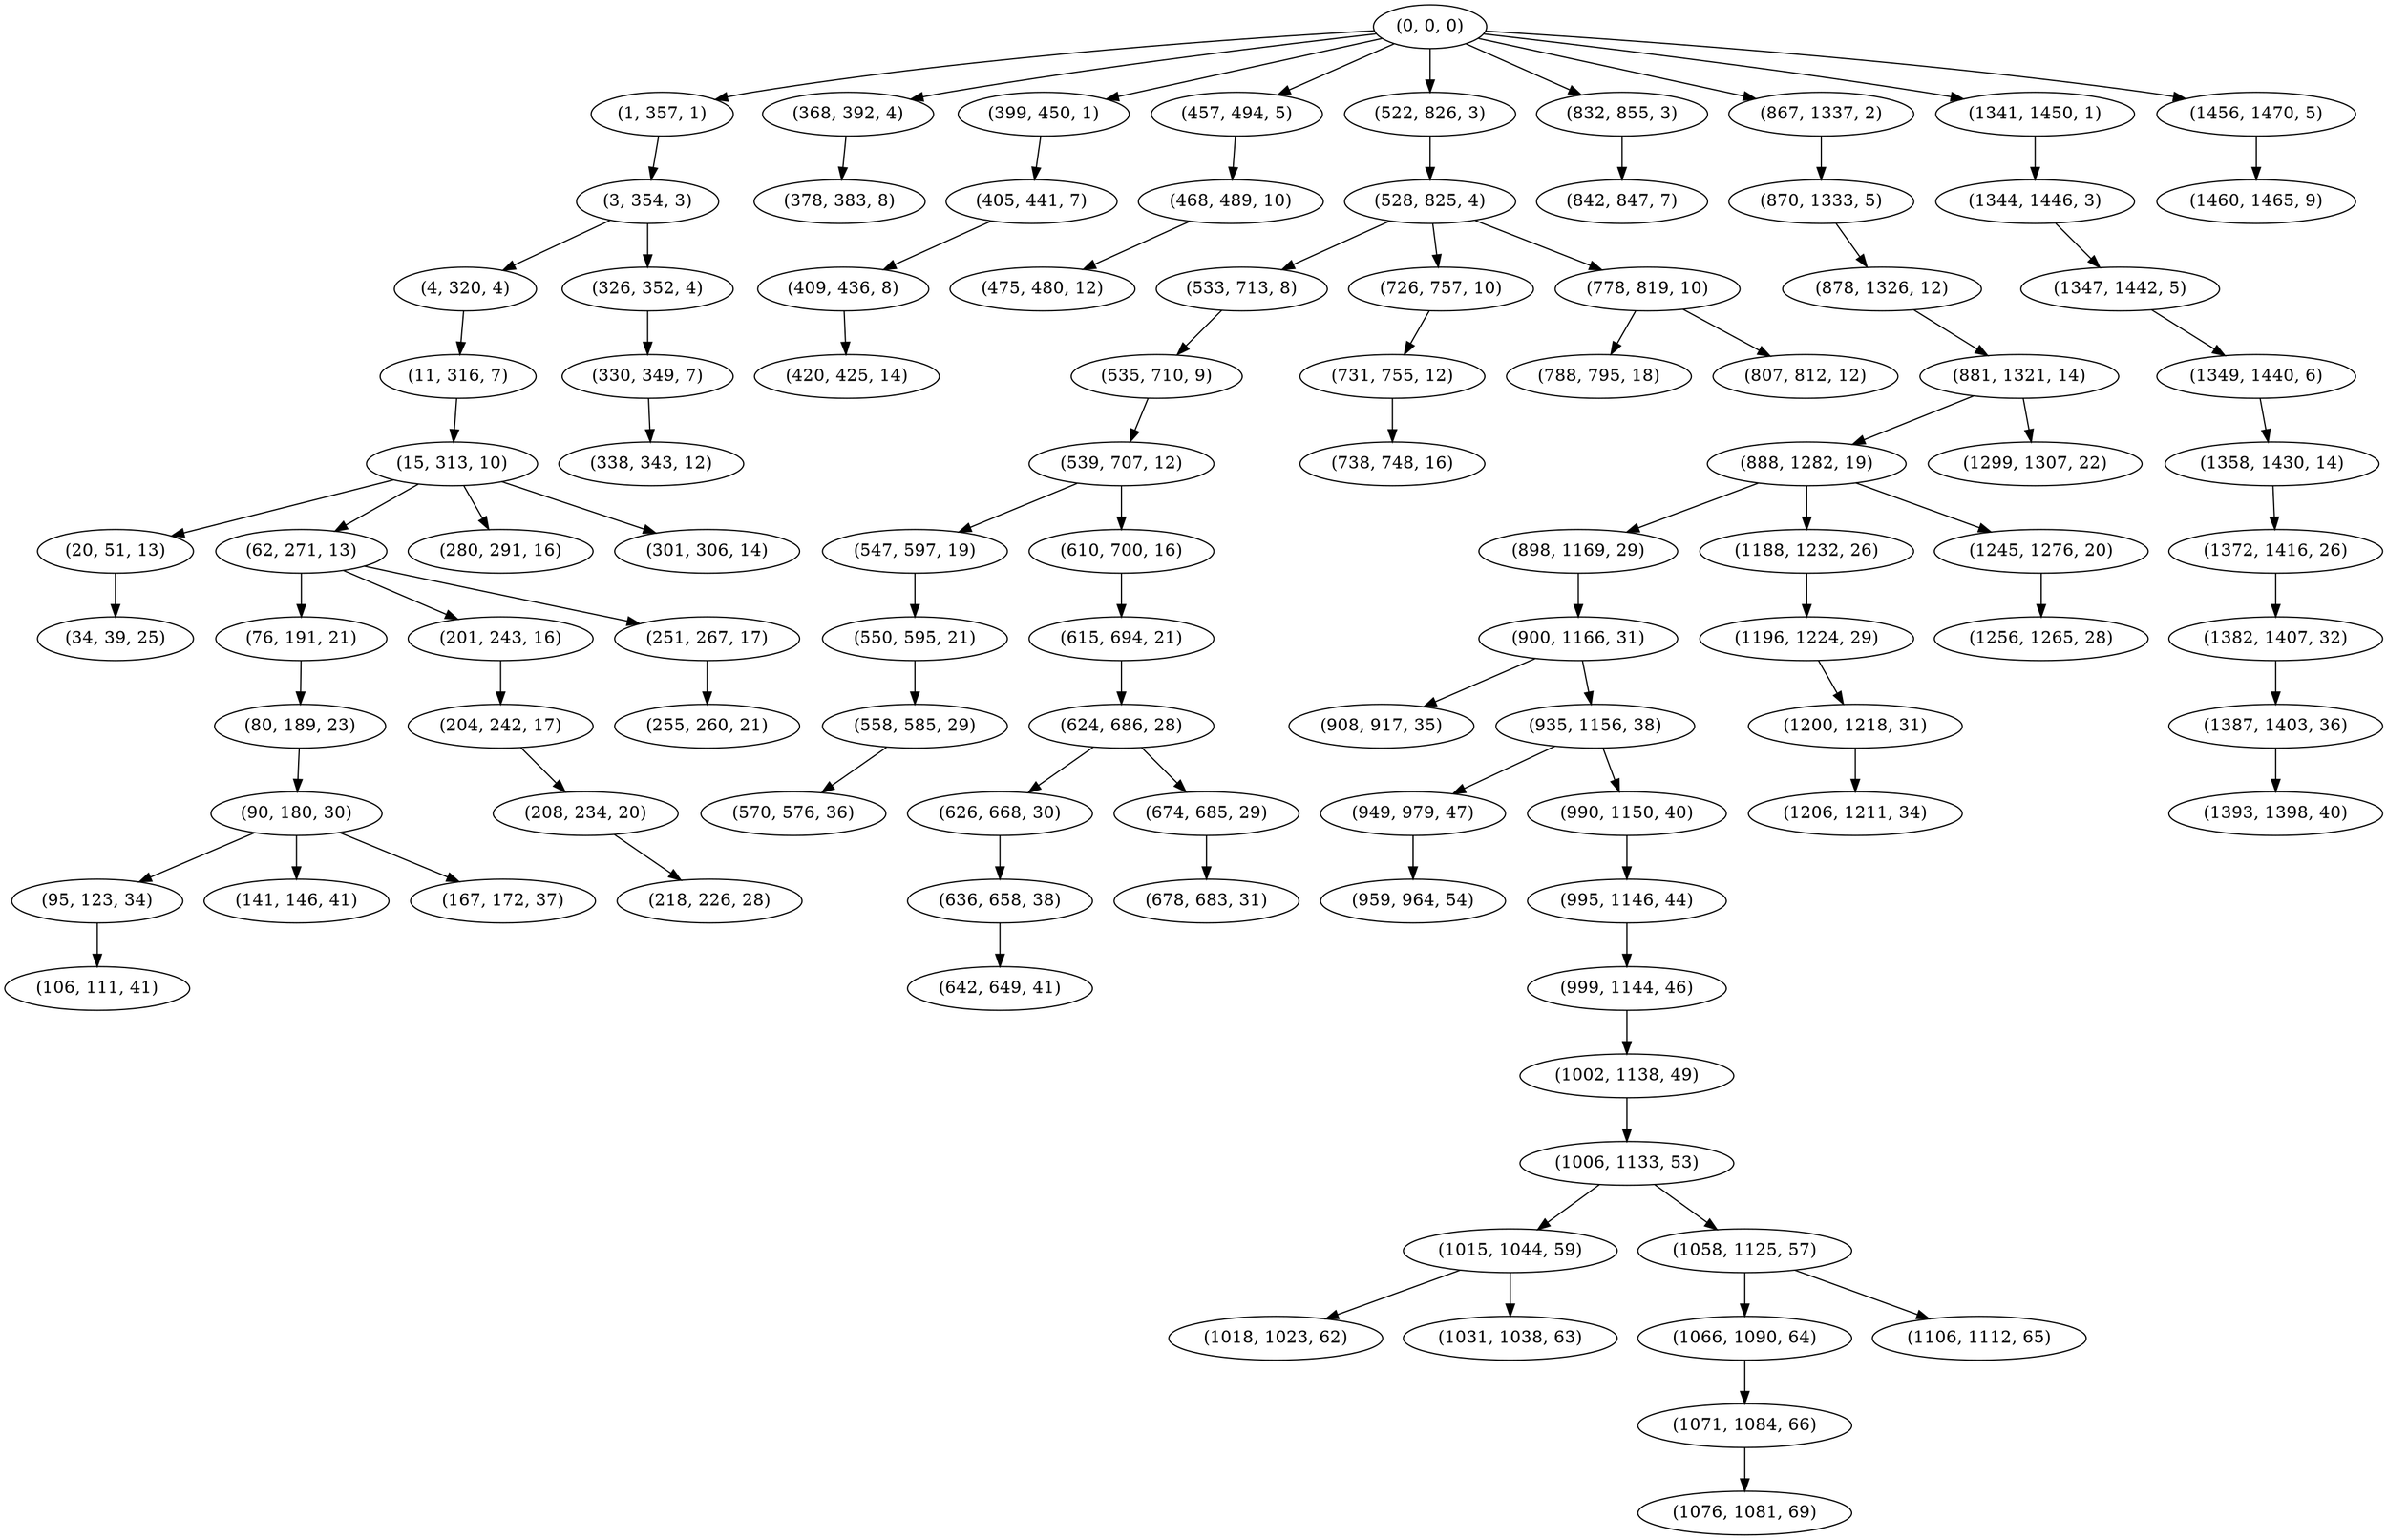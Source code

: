digraph tree {
    "(0, 0, 0)";
    "(1, 357, 1)";
    "(3, 354, 3)";
    "(4, 320, 4)";
    "(11, 316, 7)";
    "(15, 313, 10)";
    "(20, 51, 13)";
    "(34, 39, 25)";
    "(62, 271, 13)";
    "(76, 191, 21)";
    "(80, 189, 23)";
    "(90, 180, 30)";
    "(95, 123, 34)";
    "(106, 111, 41)";
    "(141, 146, 41)";
    "(167, 172, 37)";
    "(201, 243, 16)";
    "(204, 242, 17)";
    "(208, 234, 20)";
    "(218, 226, 28)";
    "(251, 267, 17)";
    "(255, 260, 21)";
    "(280, 291, 16)";
    "(301, 306, 14)";
    "(326, 352, 4)";
    "(330, 349, 7)";
    "(338, 343, 12)";
    "(368, 392, 4)";
    "(378, 383, 8)";
    "(399, 450, 1)";
    "(405, 441, 7)";
    "(409, 436, 8)";
    "(420, 425, 14)";
    "(457, 494, 5)";
    "(468, 489, 10)";
    "(475, 480, 12)";
    "(522, 826, 3)";
    "(528, 825, 4)";
    "(533, 713, 8)";
    "(535, 710, 9)";
    "(539, 707, 12)";
    "(547, 597, 19)";
    "(550, 595, 21)";
    "(558, 585, 29)";
    "(570, 576, 36)";
    "(610, 700, 16)";
    "(615, 694, 21)";
    "(624, 686, 28)";
    "(626, 668, 30)";
    "(636, 658, 38)";
    "(642, 649, 41)";
    "(674, 685, 29)";
    "(678, 683, 31)";
    "(726, 757, 10)";
    "(731, 755, 12)";
    "(738, 748, 16)";
    "(778, 819, 10)";
    "(788, 795, 18)";
    "(807, 812, 12)";
    "(832, 855, 3)";
    "(842, 847, 7)";
    "(867, 1337, 2)";
    "(870, 1333, 5)";
    "(878, 1326, 12)";
    "(881, 1321, 14)";
    "(888, 1282, 19)";
    "(898, 1169, 29)";
    "(900, 1166, 31)";
    "(908, 917, 35)";
    "(935, 1156, 38)";
    "(949, 979, 47)";
    "(959, 964, 54)";
    "(990, 1150, 40)";
    "(995, 1146, 44)";
    "(999, 1144, 46)";
    "(1002, 1138, 49)";
    "(1006, 1133, 53)";
    "(1015, 1044, 59)";
    "(1018, 1023, 62)";
    "(1031, 1038, 63)";
    "(1058, 1125, 57)";
    "(1066, 1090, 64)";
    "(1071, 1084, 66)";
    "(1076, 1081, 69)";
    "(1106, 1112, 65)";
    "(1188, 1232, 26)";
    "(1196, 1224, 29)";
    "(1200, 1218, 31)";
    "(1206, 1211, 34)";
    "(1245, 1276, 20)";
    "(1256, 1265, 28)";
    "(1299, 1307, 22)";
    "(1341, 1450, 1)";
    "(1344, 1446, 3)";
    "(1347, 1442, 5)";
    "(1349, 1440, 6)";
    "(1358, 1430, 14)";
    "(1372, 1416, 26)";
    "(1382, 1407, 32)";
    "(1387, 1403, 36)";
    "(1393, 1398, 40)";
    "(1456, 1470, 5)";
    "(1460, 1465, 9)";
    "(0, 0, 0)" -> "(1, 357, 1)";
    "(0, 0, 0)" -> "(368, 392, 4)";
    "(0, 0, 0)" -> "(399, 450, 1)";
    "(0, 0, 0)" -> "(457, 494, 5)";
    "(0, 0, 0)" -> "(522, 826, 3)";
    "(0, 0, 0)" -> "(832, 855, 3)";
    "(0, 0, 0)" -> "(867, 1337, 2)";
    "(0, 0, 0)" -> "(1341, 1450, 1)";
    "(0, 0, 0)" -> "(1456, 1470, 5)";
    "(1, 357, 1)" -> "(3, 354, 3)";
    "(3, 354, 3)" -> "(4, 320, 4)";
    "(3, 354, 3)" -> "(326, 352, 4)";
    "(4, 320, 4)" -> "(11, 316, 7)";
    "(11, 316, 7)" -> "(15, 313, 10)";
    "(15, 313, 10)" -> "(20, 51, 13)";
    "(15, 313, 10)" -> "(62, 271, 13)";
    "(15, 313, 10)" -> "(280, 291, 16)";
    "(15, 313, 10)" -> "(301, 306, 14)";
    "(20, 51, 13)" -> "(34, 39, 25)";
    "(62, 271, 13)" -> "(76, 191, 21)";
    "(62, 271, 13)" -> "(201, 243, 16)";
    "(62, 271, 13)" -> "(251, 267, 17)";
    "(76, 191, 21)" -> "(80, 189, 23)";
    "(80, 189, 23)" -> "(90, 180, 30)";
    "(90, 180, 30)" -> "(95, 123, 34)";
    "(90, 180, 30)" -> "(141, 146, 41)";
    "(90, 180, 30)" -> "(167, 172, 37)";
    "(95, 123, 34)" -> "(106, 111, 41)";
    "(201, 243, 16)" -> "(204, 242, 17)";
    "(204, 242, 17)" -> "(208, 234, 20)";
    "(208, 234, 20)" -> "(218, 226, 28)";
    "(251, 267, 17)" -> "(255, 260, 21)";
    "(326, 352, 4)" -> "(330, 349, 7)";
    "(330, 349, 7)" -> "(338, 343, 12)";
    "(368, 392, 4)" -> "(378, 383, 8)";
    "(399, 450, 1)" -> "(405, 441, 7)";
    "(405, 441, 7)" -> "(409, 436, 8)";
    "(409, 436, 8)" -> "(420, 425, 14)";
    "(457, 494, 5)" -> "(468, 489, 10)";
    "(468, 489, 10)" -> "(475, 480, 12)";
    "(522, 826, 3)" -> "(528, 825, 4)";
    "(528, 825, 4)" -> "(533, 713, 8)";
    "(528, 825, 4)" -> "(726, 757, 10)";
    "(528, 825, 4)" -> "(778, 819, 10)";
    "(533, 713, 8)" -> "(535, 710, 9)";
    "(535, 710, 9)" -> "(539, 707, 12)";
    "(539, 707, 12)" -> "(547, 597, 19)";
    "(539, 707, 12)" -> "(610, 700, 16)";
    "(547, 597, 19)" -> "(550, 595, 21)";
    "(550, 595, 21)" -> "(558, 585, 29)";
    "(558, 585, 29)" -> "(570, 576, 36)";
    "(610, 700, 16)" -> "(615, 694, 21)";
    "(615, 694, 21)" -> "(624, 686, 28)";
    "(624, 686, 28)" -> "(626, 668, 30)";
    "(624, 686, 28)" -> "(674, 685, 29)";
    "(626, 668, 30)" -> "(636, 658, 38)";
    "(636, 658, 38)" -> "(642, 649, 41)";
    "(674, 685, 29)" -> "(678, 683, 31)";
    "(726, 757, 10)" -> "(731, 755, 12)";
    "(731, 755, 12)" -> "(738, 748, 16)";
    "(778, 819, 10)" -> "(788, 795, 18)";
    "(778, 819, 10)" -> "(807, 812, 12)";
    "(832, 855, 3)" -> "(842, 847, 7)";
    "(867, 1337, 2)" -> "(870, 1333, 5)";
    "(870, 1333, 5)" -> "(878, 1326, 12)";
    "(878, 1326, 12)" -> "(881, 1321, 14)";
    "(881, 1321, 14)" -> "(888, 1282, 19)";
    "(881, 1321, 14)" -> "(1299, 1307, 22)";
    "(888, 1282, 19)" -> "(898, 1169, 29)";
    "(888, 1282, 19)" -> "(1188, 1232, 26)";
    "(888, 1282, 19)" -> "(1245, 1276, 20)";
    "(898, 1169, 29)" -> "(900, 1166, 31)";
    "(900, 1166, 31)" -> "(908, 917, 35)";
    "(900, 1166, 31)" -> "(935, 1156, 38)";
    "(935, 1156, 38)" -> "(949, 979, 47)";
    "(935, 1156, 38)" -> "(990, 1150, 40)";
    "(949, 979, 47)" -> "(959, 964, 54)";
    "(990, 1150, 40)" -> "(995, 1146, 44)";
    "(995, 1146, 44)" -> "(999, 1144, 46)";
    "(999, 1144, 46)" -> "(1002, 1138, 49)";
    "(1002, 1138, 49)" -> "(1006, 1133, 53)";
    "(1006, 1133, 53)" -> "(1015, 1044, 59)";
    "(1006, 1133, 53)" -> "(1058, 1125, 57)";
    "(1015, 1044, 59)" -> "(1018, 1023, 62)";
    "(1015, 1044, 59)" -> "(1031, 1038, 63)";
    "(1058, 1125, 57)" -> "(1066, 1090, 64)";
    "(1058, 1125, 57)" -> "(1106, 1112, 65)";
    "(1066, 1090, 64)" -> "(1071, 1084, 66)";
    "(1071, 1084, 66)" -> "(1076, 1081, 69)";
    "(1188, 1232, 26)" -> "(1196, 1224, 29)";
    "(1196, 1224, 29)" -> "(1200, 1218, 31)";
    "(1200, 1218, 31)" -> "(1206, 1211, 34)";
    "(1245, 1276, 20)" -> "(1256, 1265, 28)";
    "(1341, 1450, 1)" -> "(1344, 1446, 3)";
    "(1344, 1446, 3)" -> "(1347, 1442, 5)";
    "(1347, 1442, 5)" -> "(1349, 1440, 6)";
    "(1349, 1440, 6)" -> "(1358, 1430, 14)";
    "(1358, 1430, 14)" -> "(1372, 1416, 26)";
    "(1372, 1416, 26)" -> "(1382, 1407, 32)";
    "(1382, 1407, 32)" -> "(1387, 1403, 36)";
    "(1387, 1403, 36)" -> "(1393, 1398, 40)";
    "(1456, 1470, 5)" -> "(1460, 1465, 9)";
}
